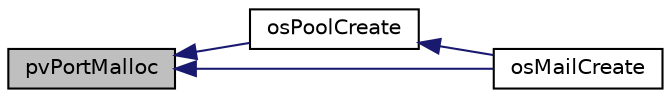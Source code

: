 digraph "pvPortMalloc"
{
  edge [fontname="Helvetica",fontsize="10",labelfontname="Helvetica",labelfontsize="10"];
  node [fontname="Helvetica",fontsize="10",shape=record];
  rankdir="LR";
  Node1 [label="pvPortMalloc",height=0.2,width=0.4,color="black", fillcolor="grey75", style="filled", fontcolor="black"];
  Node1 -> Node2 [dir="back",color="midnightblue",fontsize="10",style="solid",fontname="Helvetica"];
  Node2 [label="osPoolCreate",height=0.2,width=0.4,color="black", fillcolor="white", style="filled",URL="$cmsis__os_8h.html#a34af5c4f4ab38f4138ea7f1f9ece3a1a",tooltip="Create and Initialize a memory pool. "];
  Node2 -> Node3 [dir="back",color="midnightblue",fontsize="10",style="solid",fontname="Helvetica"];
  Node3 [label="osMailCreate",height=0.2,width=0.4,color="black", fillcolor="white", style="filled",URL="$cmsis__os_8h.html#aa177e7fe5820dd70d8c9e46ded131174",tooltip="Create and Initialize mail queue. "];
  Node1 -> Node3 [dir="back",color="midnightblue",fontsize="10",style="solid",fontname="Helvetica"];
}
